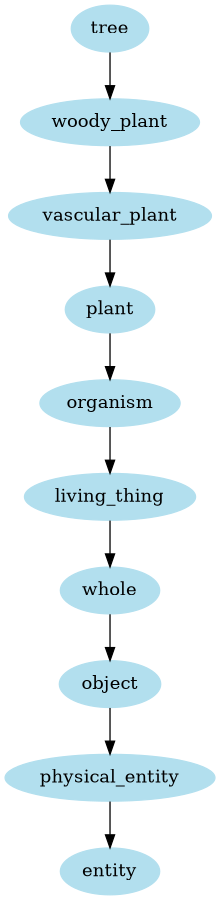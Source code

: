 digraph unix {
	node [color=lightblue2 style=filled]
	size="6,6"
	tree -> woody_plant
	woody_plant -> vascular_plant
	vascular_plant -> plant
	plant -> organism
	organism -> living_thing
	living_thing -> whole
	whole -> object
	object -> physical_entity
	physical_entity -> entity
}

